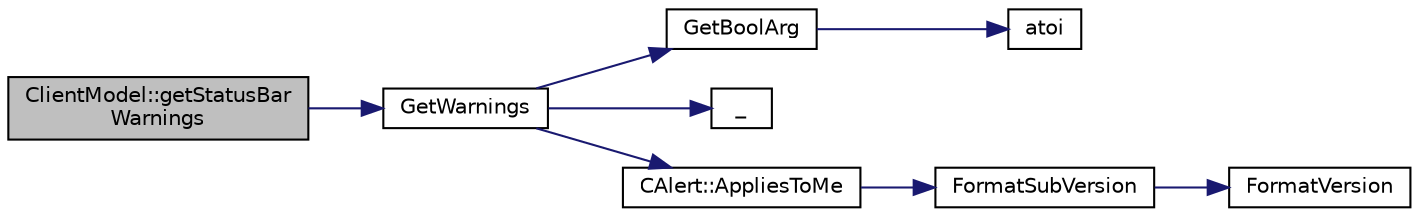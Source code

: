 digraph "ClientModel::getStatusBarWarnings"
{
  edge [fontname="Helvetica",fontsize="10",labelfontname="Helvetica",labelfontsize="10"];
  node [fontname="Helvetica",fontsize="10",shape=record];
  rankdir="LR";
  Node370 [label="ClientModel::getStatusBar\lWarnings",height=0.2,width=0.4,color="black", fillcolor="grey75", style="filled", fontcolor="black"];
  Node370 -> Node371 [color="midnightblue",fontsize="10",style="solid",fontname="Helvetica"];
  Node371 [label="GetWarnings",height=0.2,width=0.4,color="black", fillcolor="white", style="filled",URL="$df/d0a/main_8cpp.html#a70b1d1b79f1c760e65c960713b87b732"];
  Node371 -> Node372 [color="midnightblue",fontsize="10",style="solid",fontname="Helvetica"];
  Node372 [label="GetBoolArg",height=0.2,width=0.4,color="black", fillcolor="white", style="filled",URL="$df/d2d/util_8cpp.html#a64d956f1dda7f9a80ab5d594532b906d",tooltip="Return boolean argument or default value. "];
  Node372 -> Node373 [color="midnightblue",fontsize="10",style="solid",fontname="Helvetica"];
  Node373 [label="atoi",height=0.2,width=0.4,color="black", fillcolor="white", style="filled",URL="$d8/d3c/util_8h.html#aa5ce96ec36f4413f820cec9c1831c070"];
  Node371 -> Node374 [color="midnightblue",fontsize="10",style="solid",fontname="Helvetica"];
  Node374 [label="_",height=0.2,width=0.4,color="black", fillcolor="white", style="filled",URL="$d9/d6d/ui__interface_8h.html#aad133bb6103b53cebf03fd01e2f11ba1",tooltip="Translation function: Call Translate signal on UI interface, which returns a boost::optional result..."];
  Node371 -> Node375 [color="midnightblue",fontsize="10",style="solid",fontname="Helvetica"];
  Node375 [label="CAlert::AppliesToMe",height=0.2,width=0.4,color="black", fillcolor="white", style="filled",URL="$db/dff/class_c_alert.html#aba79cc9e957446fe93f05cb18f12b24b"];
  Node375 -> Node376 [color="midnightblue",fontsize="10",style="solid",fontname="Helvetica"];
  Node376 [label="FormatSubVersion",height=0.2,width=0.4,color="black", fillcolor="white", style="filled",URL="$df/d2d/util_8cpp.html#a7e6809cdbfc7f83b46f83caea740894d"];
  Node376 -> Node377 [color="midnightblue",fontsize="10",style="solid",fontname="Helvetica"];
  Node377 [label="FormatVersion",height=0.2,width=0.4,color="black", fillcolor="white", style="filled",URL="$df/d2d/util_8cpp.html#a184f6760badcf145f3430cdf6cc5dfa2"];
}
